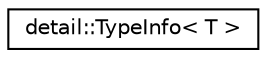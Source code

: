 digraph "Graphical Class Hierarchy"
{
  edge [fontname="Helvetica",fontsize="10",labelfontname="Helvetica",labelfontsize="10"];
  node [fontname="Helvetica",fontsize="10",shape=record];
  rankdir="LR";
  Node0 [label="detail::TypeInfo\< T \>",height=0.2,width=0.4,color="black", fillcolor="white", style="filled",URL="$classdetail_1_1_type_info.html"];
}
